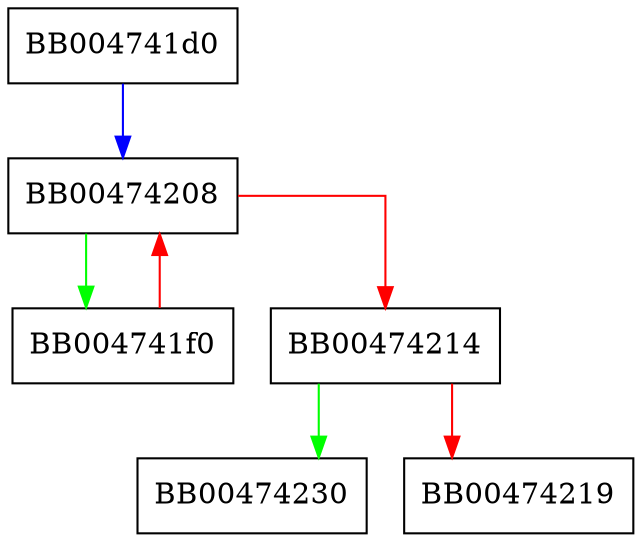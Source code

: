 digraph ssl_ctx_add_crls {
  node [shape="box"];
  graph [splines=ortho];
  BB004741d0 -> BB00474208 [color="blue"];
  BB004741f0 -> BB00474208 [color="red"];
  BB00474208 -> BB004741f0 [color="green"];
  BB00474208 -> BB00474214 [color="red"];
  BB00474214 -> BB00474230 [color="green"];
  BB00474214 -> BB00474219 [color="red"];
}